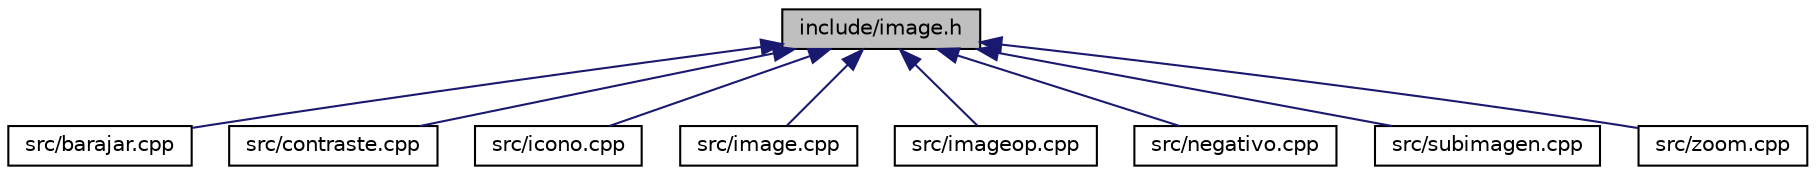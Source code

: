 digraph "include/image.h"
{
 // LATEX_PDF_SIZE
  edge [fontname="Helvetica",fontsize="10",labelfontname="Helvetica",labelfontsize="10"];
  node [fontname="Helvetica",fontsize="10",shape=record];
  Node1 [label="include/image.h",height=0.2,width=0.4,color="black", fillcolor="grey75", style="filled", fontcolor="black",tooltip="Cabecera para la clase Image."];
  Node1 -> Node2 [dir="back",color="midnightblue",fontsize="10",style="solid",fontname="Helvetica"];
  Node2 [label="src/barajar.cpp",height=0.2,width=0.4,color="black", fillcolor="white", style="filled",URL="$barajar_8cpp.html",tooltip="Fichero que permite ejecutar el método ShuffleRows sobre una imagen, es decir, barajar aleatoriamente..."];
  Node1 -> Node3 [dir="back",color="midnightblue",fontsize="10",style="solid",fontname="Helvetica"];
  Node3 [label="src/contraste.cpp",height=0.2,width=0.4,color="black", fillcolor="white", style="filled",URL="$contraste_8cpp.html",tooltip="Fichero que permite ejecutar el método AdjustContrast sobre una imagen, es decir, ajustar su contrast..."];
  Node1 -> Node4 [dir="back",color="midnightblue",fontsize="10",style="solid",fontname="Helvetica"];
  Node4 [label="src/icono.cpp",height=0.2,width=0.4,color="black", fillcolor="white", style="filled",URL="$icono_8cpp.html",tooltip="Fichero que permite ejecutar el método Subsample sobre una imagen, es decir, generar un icono de la i..."];
  Node1 -> Node5 [dir="back",color="midnightblue",fontsize="10",style="solid",fontname="Helvetica"];
  Node5 [label="src/image.cpp",height=0.2,width=0.4,color="black", fillcolor="white", style="filled",URL="$image_8cpp.html",tooltip="Fichero con definiciones para los métodos primitivos de la clase Image."];
  Node1 -> Node6 [dir="back",color="midnightblue",fontsize="10",style="solid",fontname="Helvetica"];
  Node6 [label="src/imageop.cpp",height=0.2,width=0.4,color="black", fillcolor="white", style="filled",URL="$imageop_8cpp.html",tooltip="Fichero con definiciones para el resto de métodos de la clase Image."];
  Node1 -> Node7 [dir="back",color="midnightblue",fontsize="10",style="solid",fontname="Helvetica"];
  Node7 [label="src/negativo.cpp",height=0.2,width=0.4,color="black", fillcolor="white", style="filled",URL="$negativo_8cpp.html",tooltip="Fichero que permite ejecutar el método Invert sobre una imagen, es decir, invertir la imagen (hacer s..."];
  Node1 -> Node8 [dir="back",color="midnightblue",fontsize="10",style="solid",fontname="Helvetica"];
  Node8 [label="src/subimagen.cpp",height=0.2,width=0.4,color="black", fillcolor="white", style="filled",URL="$subimagen_8cpp.html",tooltip="Fichero que permite ejecutar el método Crop sobre una imagen, es decir, generar una subimagen."];
  Node1 -> Node9 [dir="back",color="midnightblue",fontsize="10",style="solid",fontname="Helvetica"];
  Node9 [label="src/zoom.cpp",height=0.2,width=0.4,color="black", fillcolor="white", style="filled",URL="$zoom_8cpp.html",tooltip="Fichero que permite ejecutar el método Zoom sobre una imagen."];
}
